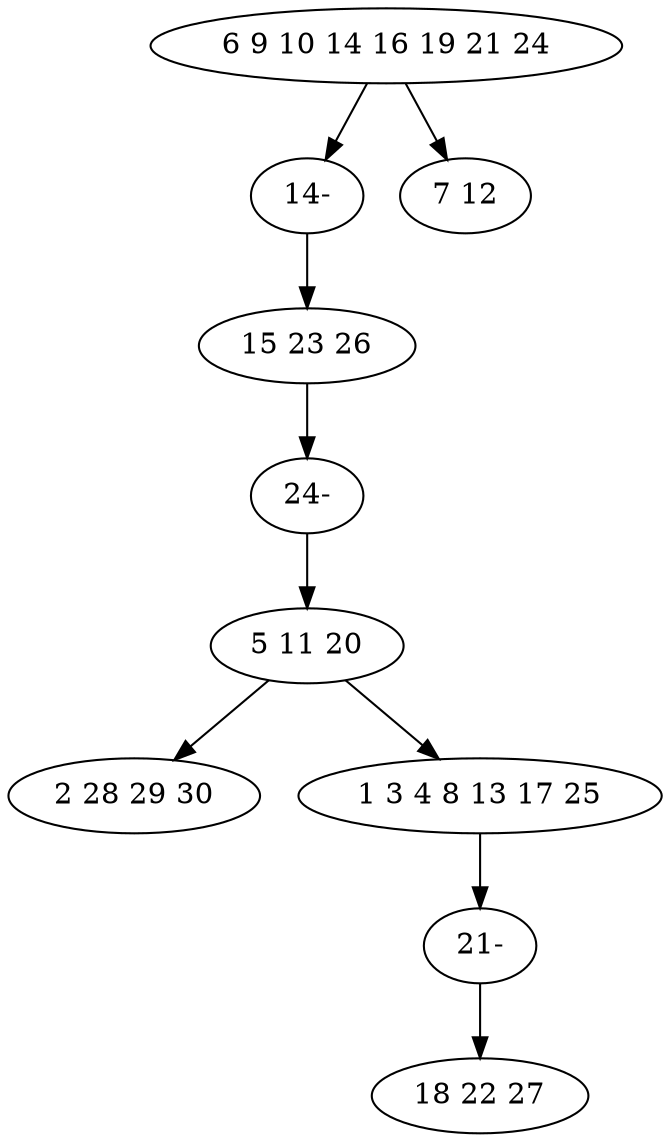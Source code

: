 digraph true_tree {
	"0" -> "7"
	"0" -> "2"
	"1" -> "8"
	"3" -> "4"
	"3" -> "5"
	"5" -> "9"
	"7" -> "1"
	"8" -> "3"
	"9" -> "6"
	"0" [label="6 9 10 14 16 19 21 24"];
	"1" [label="15 23 26"];
	"2" [label="7 12"];
	"3" [label="5 11 20"];
	"4" [label="2 28 29 30"];
	"5" [label="1 3 4 8 13 17 25"];
	"6" [label="18 22 27"];
	"7" [label="14-"];
	"8" [label="24-"];
	"9" [label="21-"];
}
